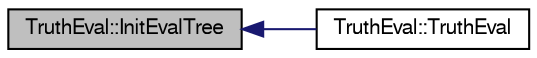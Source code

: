 digraph "TruthEval::InitEvalTree"
{
  bgcolor="transparent";
  edge [fontname="FreeSans",fontsize="10",labelfontname="FreeSans",labelfontsize="10"];
  node [fontname="FreeSans",fontsize="10",shape=record];
  rankdir="LR";
  Node1 [label="TruthEval::InitEvalTree",height=0.2,width=0.4,color="black", fillcolor="grey75", style="filled" fontcolor="black"];
  Node1 -> Node2 [dir="back",color="midnightblue",fontsize="10",style="solid",fontname="FreeSans"];
  Node2 [label="TruthEval::TruthEval",height=0.2,width=0.4,color="black",URL="$df/d39/classTruthEval.html#a4be7b3409769b82485ce9de5acf5b630"];
}
